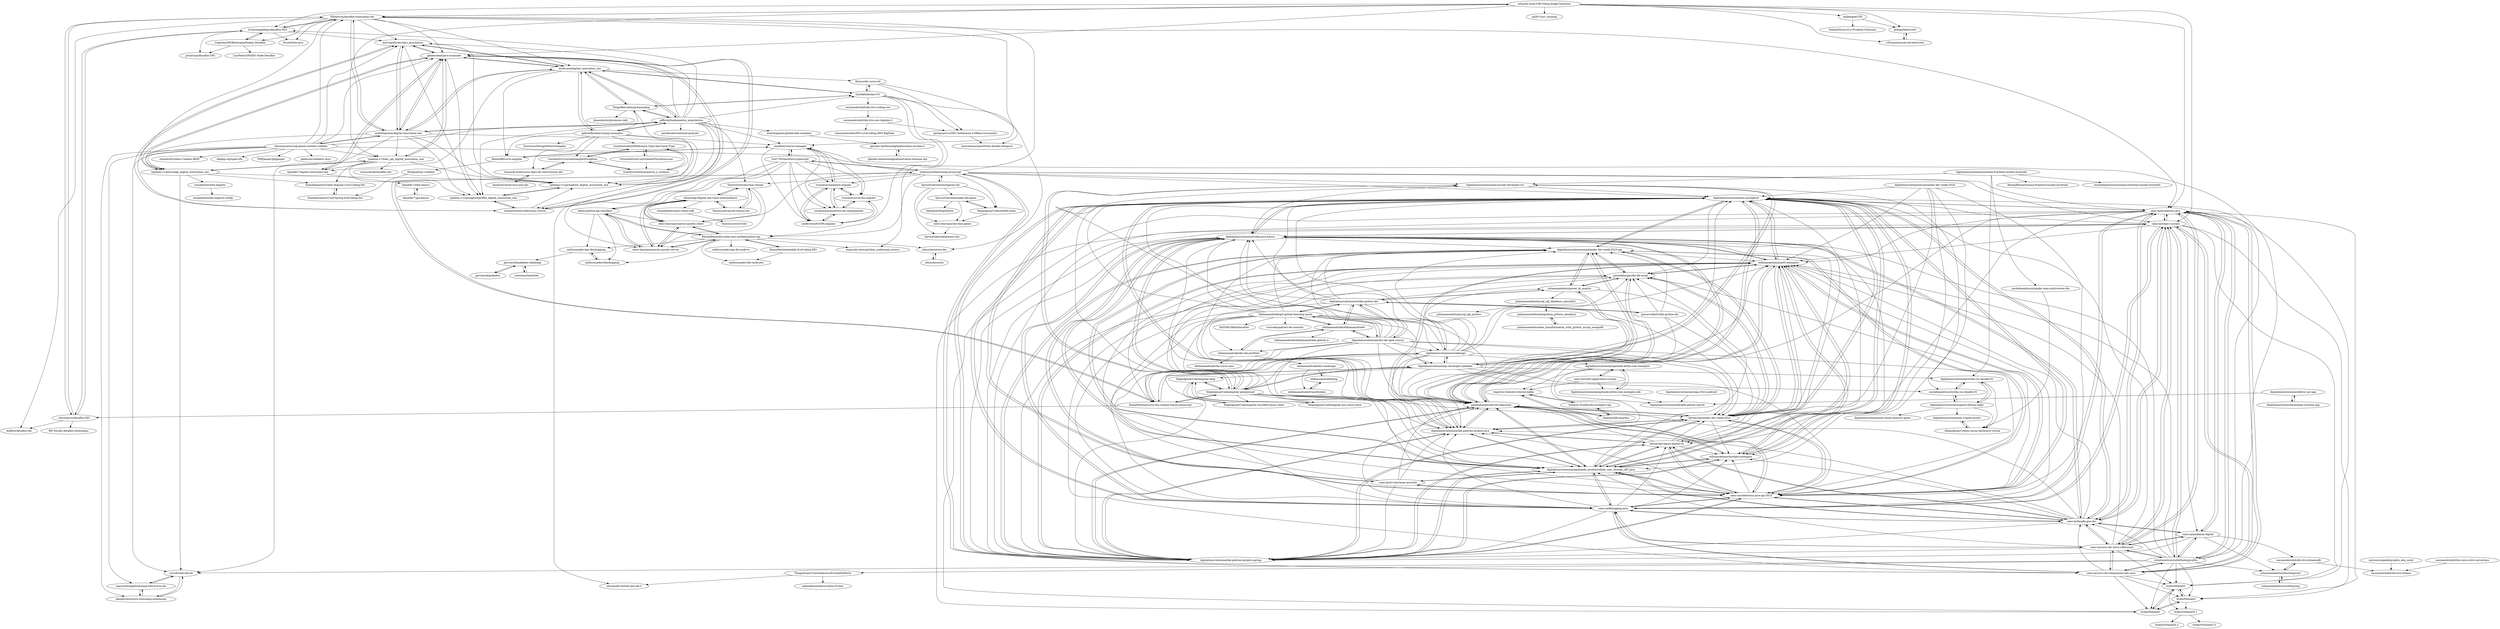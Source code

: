 digraph G {
"eduardo-mior/URI-Online-Judge-Solutions" -> "Pleiterson/desafios-bootcamps-dio"
"eduardo-mior/URI-Online-Judge-Solutions" -> "malbolgee/URI"
"eduardo-mior/URI-Online-Judge-Solutions" -> "lucasrmagalhaes/desafios-DIO"
"eduardo-mior/URI-Online-Judge-Solutions" -> "cami-la/exceptions-java"
"eduardo-mior/URI-Online-Judge-Solutions" -> "rg3915/uri_training"
"eduardo-mior/URI-Online-Judge-Solutions" -> "xTecna/solucoes-da-beecrowd"
"eduardo-mior/URI-Online-Judge-Solutions" -> "rpeleias-v1/beer_api_digital_innovation_one"
"eduardo-mior/URI-Online-Judge-Solutions" -> "potigol/beecrowd"
"eduardo-mior/URI-Online-Judge-Solutions" -> "cami-la/loops-e-arrays"
"eduardo-mior/URI-Online-Judge-Solutions" -> "jpbaterabsb/java-avancado"
"malbolgee/URI" -> "NadiaaOliverr/Uri-Problem-Solutions"
"malbolgee/URI" -> "potigol/beecrowd"
"potigol/beecrowd" -> "xTecna/solucoes-da-beecrowd"
"Tautorn/introduction-reactjs" -> "eduardogc/digital-one-react-intermediario"
"Tautorn/introduction-reactjs" -> "Tautorn/advanced-reactjs-dio"
"Tautorn/introduction-reactjs" -> "celso-henrique/naruto-quotes-client"
"Tautorn/introduction-reactjs" -> "celso-henrique/naruto-quotes-server"
"eduardogc/digital-one-react-intermediario" -> "Tautorn/introduction-reactjs"
"eduardogc/digital-one-react-intermediario" -> "celso-henrique/naruto-quotes-server"
"eduardogc/digital-one-react-intermediario" -> "Tautorn/advanced-reactjs-dio"
"eduardogc/digital-one-react-intermediario" -> "celso-henrique/naruto-quotes-client"
"eduardogc/digital-one-react-intermediario" -> "renatobenks/react-redux-talk"
"eduardogc/digital-one-react-intermediario" -> "benits/github-api-interface"
"ThiagoBarradas/jsonmasking" -> "drobcosta/digital_innovation_one"
"ThiagoBarradas/jsonmasking" -> "jeffhsta/fundamentos_arquitetura"
"ThiagoBarradas/jsonmasking" -> "luistkd4/docker101"
"ThiagoBarradas/jsonmasking" -> "rpeleias-v1/springboot_digital_innovation_one"
"ThiagoBarradas/jsonmasking" -> "khaosdoctor/promises-talk"
"jeffhsta/fundamentos_arquitetura" -> "ThiagoBarradas/jsonmasking"
"jeffhsta/fundamentos_arquitetura" -> "andrelugomes/digital-innovation-one"
"jeffhsta/fundamentos_arquitetura" -> "drobcosta/digital_innovation_one"
"jeffhsta/fundamentos_arquitetura" -> "jpbaterabsb/java-avancado"
"jeffhsta/fundamentos_arquitetura" -> "marcopollivier/class.java-basico"
"jeffhsta/fundamentos_arquitetura" -> "luistkd4/docker101"
"jeffhsta/fundamentos_arquitetura" -> "gabrielfaraday/csharp-examples"
"jeffhsta/fundamentos_arquitetura" -> "rpeleias-v1/springboot_digital_innovation_one"
"jeffhsta/fundamentos_arquitetura" -> "perifacode/conteudo-gratuito" ["e"=1]
"jeffhsta/fundamentos_arquitetura" -> "wesleyfuchter/collections-course"
"jeffhsta/fundamentos_arquitetura" -> "lucasrmagalhaes/desafios-DIO"
"jeffhsta/fundamentos_arquitetura" -> "Tautorn/introduction-reactjs"
"jeffhsta/fundamentos_arquitetura" -> "wesllhey/course-manager"
"jeffhsta/fundamentos_arquitetura" -> "andrelugomes/global-labs-academy"
"jeffhsta/fundamentos_arquitetura" -> "rpeleias-v1/springbootprofile_digital_innovation_one"
"andrelugomes/digital-innovation-one" -> "marcopollivier/class.java-basico"
"andrelugomes/digital-innovation-one" -> "chinnonsantos/sql-paises-estados-cidades"
"andrelugomes/digital-innovation-one" -> "jpbaterabsb/java-avancado"
"andrelugomes/digital-innovation-one" -> "drobcosta/digital_innovation_one"
"andrelugomes/digital-innovation-one" -> "rpeleias-v1/personapi_digital_innovation_one"
"andrelugomes/digital-innovation-one" -> "rpeleias-v1/springboot_digital_innovation_one"
"andrelugomes/digital-innovation-one" -> "rpeleias-v1/beer_api_digital_innovation_one"
"andrelugomes/digital-innovation-one" -> "jeffhsta/fundamentos_arquitetura"
"andrelugomes/digital-innovation-one" -> "wesleyfuchter/collections-course"
"andrelugomes/digital-innovation-one" -> "ruirodri/introJUnit"
"andrelugomes/digital-innovation-one" -> "rpeleias-v1/springbootprofile_digital_innovation_one"
"andrelugomes/digital-innovation-one" -> "Pleiterson/desafios-bootcamps-dio"
"marcopollivier/class.java-basico" -> "jpbaterabsb/java-avancado"
"marcopollivier/class.java-basico" -> "andrelugomes/digital-innovation-one"
"marcopollivier/class.java-basico" -> "wesleyfuchter/collections-course"
"marcopollivier/class.java-basico" -> "rpeleias-v1/springboot_digital_innovation_one"
"marcopollivier/class.java-basico" -> "rpeleias-v1/springbootprofile_digital_innovation_one"
"marcopollivier/class.java-basico" -> "drobcosta/digital_innovation_one"
"wesleyfuchter/collections-course" -> "marcopollivier/class.java-basico"
"wesleyfuchter/collections-course" -> "jpbaterabsb/java-avancado"
"wesleyfuchter/collections-course" -> "rpeleias-v1/springbootprofile_digital_innovation_one"
"wesleyfuchter/collections-course" -> "rpeleias-v1/springboot_digital_innovation_one"
"andrelugomes/global-labs-academy" -> "glauber-barboza/digitalinovation-mockmvc"
"celso-henrique/dio-dino-game" -> "SpruceGabriela/genesis-dio"
"SpruceGabriela/instagram-dio" -> "SpruceGabriela/snake-the-game"
"SpruceGabriela/instagram-dio" -> "felipeAguiarCode/netflix-clone"
"SpruceGabriela/instagram-dio" -> "SpruceGabriela/genesis-dio"
"SpruceGabriela/instagram-dio" -> "stebsnusch/basecamp-javascript"
"SpruceGabriela/instagram-dio" -> "celso-henrique/dio-dino-game"
"danielkv7/jdbc-basico" -> "danielkv7/jpa-basico"
"rpeleias-v1/personapi_digital_innovation_one" -> "rpeleias-v1/beer_api_digital_innovation_one"
"rpeleias-v1/personapi_digital_innovation_one" -> "jpbaterabsb/java-avancado"
"rpeleias-v1/personapi_digital_innovation_one" -> "Kamilahsantos/Client-Angular-Live-Coding-Dio"
"rpeleias-v1/personapi_digital_innovation_one" -> "rpeleias-v1/springboot_digital_innovation_one"
"rpeleias-v1/personapi_digital_innovation_one" -> "oswaldoneto/dio-experts"
"rpeleias-v1/personapi_digital_innovation_one" -> "ruirodri/introJUnit"
"Kamilahsantos/Crud-Spring-liveCoding-Dio" -> "Kamilahsantos/Client-Angular-Live-Coding-Dio"
"Kamilahsantos/Client-Angular-Live-Coding-Dio" -> "Kamilahsantos/Crud-Spring-liveCoding-Dio"
"SpruceGabriela/snake-the-game" -> "celso-henrique/dio-dino-game"
"SpruceGabriela/snake-the-game" -> "felipeAguiarCode/netflix-clone"
"SpruceGabriela/snake-the-game" -> "bahokubo/DigitalOne"
"gabrielfaraday/csharp-examples" -> "drobcosta/digital_innovation_one"
"gabrielfaraday/csharp-examples" -> "leonardo-buta/curso-tipos-de-construtores-dio"
"gabrielfaraday/csharp-examples" -> "elizarp/dio-dotnet-poo-lab-2"
"gabrielfaraday/csharp-examples" -> "wesllhey/course-manager"
"gabrielfaraday/csharp-examples" -> "CarolinaSL/CourseExamplesException"
"gabrielfaraday/csharp-examples" -> "ricardovicentini/Reference-Type-And-Value-Type"
"gabrielfaraday/csharp-examples" -> "jeffhsta/fundamentos_arquitetura"
"gabrielfaraday/csharp-examples" -> "ThiagoBarradas/jsonmasking"
"gabrielfaraday/csharp-examples" -> "RenanRB/curso-angular"
"gabrielfaraday/csharp-examples" -> "fructuoso/DesignPatternSamples" ["e"=1]
"lucasrmagalhaes/desafios-DIO" -> "Pleiterson/desafios-bootcamps-dio"
"lucasrmagalhaes/desafios-DIO" -> "trepichio/DIOBootcampNodejs-Desafios"
"lucasrmagalhaes/desafios-DIO" -> "8rux40/dio-java"
"lucasrmagalhaes/desafios-DIO" -> "shyoutarou/desafios-DIO"
"lucasrmagalhaes/desafios-DIO" -> "printf-ana/desafios-DIO"
"lucasrmagalhaes/desafios-DIO" -> "marcopollivier/class.java-basico"
"wesllhey/course-manager" -> "RenanRB/curso-angular"
"wesllhey/course-manager" -> "ivosoares/ambiente-angular"
"wesllhey/course-manager" -> "cahferreira93/SPA-Angular"
"wesllhey/course-manager" -> "raveenita/arquitetura-de-componentes"
"wesllhey/course-manager" -> "ivosoares/crud-dio-angular"
"wesllhey/course-manager" -> "lira1705/mentoria-typescript"
"JGhignatti/jv-weather" -> "Kamilahsantos/Crud-Spring-liveCoding-Dio"
"danielkv7/digital-innovation-one" -> "jpbaterabsb/java-avancado"
"danielkv7/digital-innovation-one" -> "danielkv7/jdbc-basico"
"rpeleias-v1/beer_api_digital_innovation_one" -> "rpeleias-v1/personapi_digital_innovation_one"
"rpeleias-v1/beer_api_digital_innovation_one" -> "rpeleias-v1/springboot_digital_innovation_one"
"rpeleias-v1/beer_api_digital_innovation_one" -> "jpbaterabsb/java-avancado"
"rpeleias-v1/beer_api_digital_innovation_one" -> "rpeleias-v1/springbootprofile_digital_innovation_one"
"rpeleias-v1/beer_api_digital_innovation_one" -> "danielkv7/digital-innovation-one"
"rpeleias-v1/beer_api_digital_innovation_one" -> "Kamilahsantos/Client-Angular-Live-Coding-Dio"
"rpeleias-v1/beer_api_digital_innovation_one" -> "cassio-kendi/desafios-dio"
"felipeAguiarCode/netflix-clone" -> "SpruceGabriela/snake-the-game"
"felipeAguiarCode/netflix-clone" -> "celso-henrique/dio-dino-game"
"rpeleias-v1/springbootprofile_digital_innovation_one" -> "rpeleias-v1/springboot_digital_innovation_one"
"rpeleias-v1/springbootprofile_digital_innovation_one" -> "wesleyfuchter/collections-course"
"danielkv7/jpa-basico" -> "danielkv7/jdbc-basico"
"rpeleias-v1/springboot_digital_innovation_one" -> "rpeleias-v1/springbootprofile_digital_innovation_one"
"rpeleias-v1/springboot_digital_innovation_one" -> "jpbaterabsb/java-avancado"
"oswaldoneto/dio-experts" -> "oswaldoneto/dio-experts-config"
"drobcosta/digital_innovation_one" -> "jpbaterabsb/java-avancado"
"drobcosta/digital_innovation_one" -> "marcopollivier/class.java-basico"
"drobcosta/digital_innovation_one" -> "andrelugomes/digital-innovation-one"
"drobcosta/digital_innovation_one" -> "ThiagoBarradas/jsonmasking"
"drobcosta/digital_innovation_one" -> "jeffhsta/fundamentos_arquitetura"
"drobcosta/digital_innovation_one" -> "RenanRB/curso-angular"
"drobcosta/digital_innovation_one" -> "luistkd4/docker101"
"drobcosta/digital_innovation_one" -> "gabrielfaraday/csharp-examples"
"drobcosta/digital_innovation_one" -> "ftiosso/dio-curso-etl"
"drobcosta/digital_innovation_one" -> "danielkv7/digital-innovation-one"
"jpbaterabsb/java-avancado" -> "marcopollivier/class.java-basico"
"jpbaterabsb/java-avancado" -> "danielkv7/digital-innovation-one"
"jpbaterabsb/java-avancado" -> "wesleyfuchter/collections-course"
"jpbaterabsb/java-avancado" -> "rpeleias-v1/springboot_digital_innovation_one"
"jpbaterabsb/java-avancado" -> "rpeleias-v1/personapi_digital_innovation_one"
"jpbaterabsb/java-avancado" -> "rpeleias-v1/springbootprofile_digital_innovation_one"
"jpbaterabsb/java-avancado" -> "rpeleias-v1/beer_api_digital_innovation_one"
"jpbaterabsb/java-avancado" -> "drobcosta/digital_innovation_one"
"jpbaterabsb/java-avancado" -> "andrelugomes/digital-innovation-one"
"luistkd4/docker101" -> "cassianobrexbit/dio-live-coding-aws"
"luistkd4/docker101" -> "RenanJPaula/dio-node-user-authentication-api"
"luistkd4/docker101" -> "ftiosso/dio-curso-etl"
"luistkd4/docker101" -> "pentguard-zz/DIO-Aceleracao-4-HBase-Cassandra"
"luistkd4/docker101" -> "ThiagoBarradas/jsonmasking"
"luistkd4/docker101" -> "eduzz/mentoria-dio"
"luistkd4/docker101" -> "drobcosta/digital_innovation_one"
"luistkd4/docker101" -> "huguinho-alves/python_aceleracao_everys"
"neylsoncrepalde/projeto_eda_covid" -> "cassianobrexbit/dio-live-athena"
"RenanRB/curso-angular" -> "wesllhey/course-manager"
"RenanRB/curso-angular" -> "JGhignatti/jv-weather"
"Tautorn/advanced-reactjs-dio" -> "Tautorn/introduction-reactjs"
"Tautorn/advanced-reactjs-dio" -> "eduardogc/digital-one-react-intermediario"
"glauber-barboza/digitalinovation-mockmvc" -> "glauber-barboza/digitalinnovation-hateoas-init"
"eduzz/houston" -> "eduzz/mentoria-dio"
"glauber-barboza/digitalinnovation-hateoas-init" -> "glauber-barboza/digitalinovation-mockmvc"
"lira1705/mentoria-typescript" -> "ivosoares/ambiente-angular"
"lira1705/mentoria-typescript" -> "wesllhey/course-manager"
"lira1705/mentoria-typescript" -> "raveenita/arquitetura-de-componentes"
"lira1705/mentoria-typescript" -> "cahferreira93/SPA-Angular"
"lira1705/mentoria-typescript" -> "benits/github-api-interface"
"lira1705/mentoria-typescript" -> "stebsnusch/basecamp-javascript"
"lira1705/mentoria-typescript" -> "ivosoares/crud-dio-angular"
"lira1705/mentoria-typescript" -> "celso-henrique/naruto-quotes-server"
"lira1705/mentoria-typescript" -> "celso-henrique/naruto-quotes-client"
"cami-la/curso-dio-intro-collections" -> "cami-la/exceptions-java"
"cami-la/curso-dio-intro-collections" -> "cami-la/loops-e-arrays"
"cami-la/curso-dio-intro-collections" -> "willyancaetano/junit5-exemplos"
"cami-la/curso-dio-intro-collections" -> "cami-la/debugging-java"
"cami-la/curso-dio-intro-collections" -> "cami-la/curso-dio-dominando-ides-java"
"cami-la/curso-dio-intro-collections" -> "cami-la/desafio-poo-dio"
"cami-la/curso-dio-intro-collections" -> "jrdutra/estruturaDeDadosJavaDio"
"cami-la/curso-dio-intro-collections" -> "digitalinnovationone/dio-springboot"
"cami-la/curso-dio-intro-collections" -> "cami-la/academia-digital"
"cami-la/curso-dio-intro-collections" -> "tlcdio/MAula01"
"cami-la/curso-dio-intro-collections" -> "digitalinnovationone/lab-padroes-projeto-spring"
"cami-la/curso-dio-intro-collections" -> "digitalinnovationone/ganhando_produtividade_com_Stream_API_Java"
"cami-la/curso-dio-dominando-ides-java" -> "cami-la/loops-e-arrays"
"cami-la/curso-dio-dominando-ides-java" -> "cami-la/exceptions-java"
"cami-la/curso-dio-dominando-ides-java" -> "cami-la/curso-dio-intro-collections"
"cami-la/curso-dio-dominando-ides-java" -> "tlcdio/MAula01"
"cami-la/curso-dio-dominando-ides-java" -> "cami-la/debugging-java"
"cami-la/curso-dio-dominando-ides-java" -> "cami-la/desafio-poo-dio"
"cami-la/curso-dio-dominando-ides-java" -> "jrdutra/estruturaDeDadosJavaDio"
"cami-la/curso-dio-dominando-ides-java" -> "stebsnusch/basecamp-javascript"
"cami-la/curso-dio-dominando-ides-java" -> "willyancaetano/junit5-exemplos"
"cami-la/curso-dio-dominando-ides-java" -> "tlcdio/MAula03"
"cami-la/curso-dio-dominando-ides-java" -> "tlcdio/MAula02"
"cami-la/loops-e-arrays" -> "cami-la/exceptions-java"
"cami-la/loops-e-arrays" -> "cami-la/curso-dio-intro-collections"
"cami-la/loops-e-arrays" -> "cami-la/debugging-java"
"cami-la/loops-e-arrays" -> "cami-la/curso-dio-dominando-ides-java"
"cami-la/loops-e-arrays" -> "cami-la/desafio-poo-dio"
"cami-la/loops-e-arrays" -> "tlcdio/MAula01"
"cami-la/loops-e-arrays" -> "jrdutra/estruturaDeDadosJavaDio"
"cami-la/loops-e-arrays" -> "digitalinnovationone/dio-springboot"
"cami-la/loops-e-arrays" -> "digitalinnovationone/trilha-java-basico"
"cami-la/loops-e-arrays" -> "tlcdio/MAula02"
"cami-la/loops-e-arrays" -> "willyancaetano/junit5-exemplos"
"cami-la/loops-e-arrays" -> "tlcdio/MAula03"
"cami-la/loops-e-arrays" -> "digitalinnovationone/lab-padroes-projeto-spring"
"cami-la/loops-e-arrays" -> "cami-la/academia-digital"
"jrdutra/estruturaDeDadosJavaDio" -> "cami-la/exceptions-java"
"jrdutra/estruturaDeDadosJavaDio" -> "cami-la/curso-dio-intro-collections"
"jrdutra/estruturaDeDadosJavaDio" -> "cami-la/academia-digital"
"jrdutra/estruturaDeDadosJavaDio" -> "cami-la/loops-e-arrays"
"jrdutra/estruturaDeDadosJavaDio" -> "willyancaetano/junit5-exemplos"
"jrdutra/estruturaDeDadosJavaDio" -> "tlcdio/MAula01"
"jrdutra/estruturaDeDadosJavaDio" -> "ruirodri/introJUnit"
"jrdutra/estruturaDeDadosJavaDio" -> "digitalinnovationone/dio-springboot"
"jrdutra/estruturaDeDadosJavaDio" -> "tlcdio/MAula02"
"jrdutra/estruturaDeDadosJavaDio" -> "tlcdio/MAula03"
"jrdutra/estruturaDeDadosJavaDio" -> "julianazanelatto/rdswithapirest"
"jrdutra/estruturaDeDadosJavaDio" -> "cami-la/desafio-poo-dio"
"jrdutra/estruturaDeDadosJavaDio" -> "ThiagoAcam/ControleAcessoEstrelaDaMorte"
"jrdutra/estruturaDeDadosJavaDio" -> "digitalinnovationone/trilha-java-basico"
"jrdutra/estruturaDeDadosJavaDio" -> "cami-la/curso-dio-dominando-ides-java"
"stebsnusch/basecamp-javascript" -> "DianaMartine/curso-dio-sintaxe-basica-javascript"
"stebsnusch/basecamp-javascript" -> "lira1705/mentoria-typescript"
"stebsnusch/basecamp-javascript" -> "wesllhey/course-manager"
"stebsnusch/basecamp-javascript" -> "RenanJPaula/dio-node-user-authentication-api"
"stebsnusch/basecamp-javascript" -> "ivosoares/ambiente-angular"
"stebsnusch/basecamp-javascript" -> "cami-la/exceptions-java"
"stebsnusch/basecamp-javascript" -> "cami-la/curso-dio-dominando-ides-java"
"stebsnusch/basecamp-javascript" -> "SpruceGabriela/instagram-dio"
"stebsnusch/basecamp-javascript" -> "celso-henrique/naruto-quotes-client"
"stebsnusch/basecamp-javascript" -> "cami-la/loops-e-arrays"
"stebsnusch/basecamp-javascript" -> "Tautorn/introduction-reactjs"
"stebsnusch/basecamp-javascript" -> "Pleiterson/desafios-bootcamps-dio"
"stebsnusch/basecamp-javascript" -> "digitalinnovationone/dio-springboot"
"stebsnusch/basecamp-javascript" -> "digitalinnovationone/javascript-developer-m1"
"stebsnusch/basecamp-javascript" -> "felipeAguiarCode/netflix-clone"
"Pleiterson/desafios-bootcamps-dio" -> "lucasrmagalhaes/desafios-DIO"
"Pleiterson/desafios-bootcamps-dio" -> "shyoutarou/desafios-DIO"
"Pleiterson/desafios-bootcamps-dio" -> "eduardo-mior/URI-Online-Judge-Solutions"
"Pleiterson/desafios-bootcamps-dio" -> "trepichio/DIOBootcampNodejs-Desafios"
"Pleiterson/desafios-bootcamps-dio" -> "jpbaterabsb/java-avancado"
"Pleiterson/desafios-bootcamps-dio" -> "didifive/desafios-dio"
"Pleiterson/desafios-bootcamps-dio" -> "8rux40/dio-java"
"Pleiterson/desafios-bootcamps-dio" -> "andrelugomes/digital-innovation-one"
"Pleiterson/desafios-bootcamps-dio" -> "drobcosta/digital_innovation_one"
"Pleiterson/desafios-bootcamps-dio" -> "marcopollivier/class.java-basico"
"Pleiterson/desafios-bootcamps-dio" -> "wesllhey/course-manager"
"Pleiterson/desafios-bootcamps-dio" -> "rpeleias-v1/personapi_digital_innovation_one"
"Pleiterson/desafios-bootcamps-dio" -> "cami-la/exceptions-java"
"cami-la/desafio-poo-dio" -> "cami-la/debugging-java"
"cami-la/desafio-poo-dio" -> "cami-la/exceptions-java"
"cami-la/desafio-poo-dio" -> "digitalinnovationone/dio-springboot"
"cami-la/desafio-poo-dio" -> "willyancaetano/junit5-exemplos"
"cami-la/desafio-poo-dio" -> "digitalinnovationone/ganhando_produtividade_com_Stream_API_Java"
"cami-la/desafio-poo-dio" -> "cami-la/loops-e-arrays"
"cami-la/desafio-poo-dio" -> "cami-la/collections-java-api-2023"
"cami-la/desafio-poo-dio" -> "cami-la/curso-dio-intro-collections"
"cami-la/desafio-poo-dio" -> "digitalinnovationone/lab-padroes-projeto-spring"
"cami-la/desafio-poo-dio" -> "falvojr/lab-banco-digital-oo"
"cami-la/desafio-poo-dio" -> "willyancaetano/mockito-exemplos"
"cami-la/desafio-poo-dio" -> "digitalinnovationone/trilha-java-basico"
"cami-la/desafio-poo-dio" -> "digitalinnovationone/lab-padroes-projeto-java"
"cami-la/desafio-poo-dio" -> "pamelaborges/dio-bd-relacional"
"cami-la/desafio-poo-dio" -> "cami-la/academia-digital"
"falvojr/lab-banco-digital-oo" -> "digitalinnovationone/lab-padroes-projeto-spring"
"falvojr/lab-banco-digital-oo" -> "digitalinnovationone/lab-padroes-projeto-java"
"falvojr/lab-banco-digital-oo" -> "willyancaetano/mockito-exemplos"
"falvojr/lab-banco-digital-oo" -> "digitalinnovationone/ganhando_produtividade_com_Stream_API_Java"
"falvojr/lab-banco-digital-oo" -> "willyancaetano/junit5-exemplos"
"falvojr/lab-banco-digital-oo" -> "digitalinnovationone/dio-springboot"
"falvojr/lab-banco-digital-oo" -> "pamelaborges/dio-bd-relacional"
"falvojr/lab-banco-digital-oo" -> "cami-la/desafio-poo-dio"
"falvojr/lab-banco-digital-oo" -> "cami-la/collections-java-api-2023"
"falvojr/lab-banco-digital-oo" -> "falvojr/santander-dev-week-2023"
"raveenita/arquitetura-de-componentes" -> "cahferreira93/SPA-Angular"
"raveenita/arquitetura-de-componentes" -> "ivosoares/crud-dio-angular"
"raveenita/arquitetura-de-componentes" -> "ivosoares/ambiente-angular"
"cassianobrexbit/dio-live-coding-aws" -> "cassianobrexbit/dio-live-aws-bigdata-2"
"cassianobrexbit/dio-live-aws-bigdata-2" -> "cassianobrexbit/DIO-LiveCoding-AWS-BigData"
"cassianobrexbit/dio-live-aws-bigdata-2" -> "pentguard-zz/DIO-Aceleracao-4-HBase-Cassandra"
"shyoutarou/desafios-DIO" -> "Pleiterson/desafios-bootcamps-dio"
"shyoutarou/desafios-DIO" -> "lucasrmagalhaes/desafios-DIO"
"shyoutarou/desafios-DIO" -> "BH-Tec/dio-desafios-bootcamps"
"shyoutarou/desafios-DIO" -> "didifive/desafios-dio"
"ThiagoAcam/ControleAcessoEstrelaDaMorte" -> "adansklevanskis/Localiza.Frotas"
"ThiagoAcam/ControleAcessoEstrelaDaMorte" -> "elizarp/dio-dotnet-poo-lab-2"
"General-Studies/dio-avengers-api" -> "expertos-tech/dio-tutorial-kafka"
"General-Studies/dio-avengers-api" -> "thpoiani/lab-quarkus"
"ivosoares/ambiente-angular" -> "ivosoares/crud-dio-angular"
"ivosoares/ambiente-angular" -> "cahferreira93/SPA-Angular"
"ivosoares/ambiente-angular" -> "raveenita/arquitetura-de-componentes"
"ivosoares/ambiente-angular" -> "wesllhey/course-manager"
"ivosoares/crud-dio-angular" -> "cahferreira93/SPA-Angular"
"ivosoares/crud-dio-angular" -> "ivosoares/ambiente-angular"
"ivosoares/crud-dio-angular" -> "raveenita/arquitetura-de-componentes"
"renatobenks/react-redux-talk" -> "Tautorn/covid19-dio"
"marcoslimaqa/bootcamp-bdd-everis-dio" -> "akinelyreis/everis-bootcamp-automacao"
"marcoslimaqa/bootcamp-bdd-everis-dio" -> "ruirodri/introJUnit"
"celso-henrique/naruto-quotes-server" -> "celso-henrique/naruto-quotes-client"
"celso-henrique/naruto-quotes-server" -> "benits/github-api-interface"
"celso-henrique/naruto-quotes-server" -> "eduardogc/digital-one-react-intermediario"
"celso-henrique/naruto-quotes-server" -> "RenanJPaula/dio-node-user-authentication-api"
"celso-henrique/naruto-quotes-client" -> "celso-henrique/naruto-quotes-server"
"celso-henrique/naruto-quotes-client" -> "RenanJPaula/dio-node-user-authentication-api"
"celso-henrique/naruto-quotes-client" -> "eduardogc/digital-one-react-intermediario"
"trepichio/DIOBootcampNodejs-Desafios" -> "printf-ana/desafios-DIO"
"trepichio/DIOBootcampNodejs-Desafios" -> "LuizPedroSM/DIO-Node-Desafios"
"trepichio/DIOBootcampNodejs-Desafios" -> "lucasrmagalhaes/desafios-DIO"
"ruirodri/introJUnit" -> "akinelyreis/everis-bootcamp-automacao"
"ruirodri/introJUnit" -> "marcoslimaqa/bootcamp-bdd-everis-dio"
"benits/github-api-interface" -> "nathsouzadev/api-dioshopping"
"benits/github-api-interface" -> "celso-henrique/naruto-quotes-server"
"benits/github-api-interface" -> "nathsouzadev/dioshopping"
"benits/github-api-interface" -> "RenanJPaula/dio-node-user-authentication-api"
"benits/github-api-interface" -> "celso-henrique/naruto-quotes-client"
"nathsouzadev/dioshopping" -> "nathsouzadev/api-dioshopping"
"DianaMartine/nodeJs-liveCoding-DIO" -> "nathsouzadev/dio-node-jest"
"DianaMartine/nodeJs-liveCoding-DIO" -> "RenanJPaula/dio-node-user-authentication-api"
"cahferreira93/SPA-Angular" -> "ivosoares/crud-dio-angular"
"cahferreira93/SPA-Angular" -> "raveenita/arquitetura-de-componentes"
"cahferreira93/SPA-Angular" -> "ivosoares/ambiente-angular"
"ftiosso/dio-curso-etl" -> "pentguard-zz/DIO-Aceleracao-4-HBase-Cassandra"
"ftiosso/dio-curso-etl" -> "marcelomarques05/dio-desafio-dataproc"
"ftiosso/dio-curso-etl" -> "luistkd4/docker101"
"akinelyreis/everis-bootcamp-automacao" -> "marcoslimaqa/bootcamp-bdd-everis-dio"
"akinelyreis/everis-bootcamp-automacao" -> "ruirodri/introJUnit"
"nathsouzadev/api-dioshopping" -> "nathsouzadev/dioshopping"
"nathsouzadev/api-dioshopping" -> "garciawell/pokedex-challenge"
"pentguard-zz/DIO-Aceleracao-4-HBase-Cassandra" -> "marcelomarques05/dio-desafio-dataproc"
"digitalinnovationone/trilha-java-basico" -> "digitalinnovationone/ganhando_produtividade_com_Stream_API_Java"
"digitalinnovationone/trilha-java-basico" -> "cami-la/collections-java-api-2023"
"digitalinnovationone/trilha-java-basico" -> "digitalinnovationone/dio-springboot"
"digitalinnovationone/trilha-java-basico" -> "willyancaetano/junit5-exemplos"
"digitalinnovationone/trilha-java-basico" -> "cami-la/debugging-java"
"digitalinnovationone/trilha-java-basico" -> "pamelaborges/dio-bd-relacional"
"digitalinnovationone/trilha-java-basico" -> "digitalinnovationone/lab-padroes-projeto-java"
"digitalinnovationone/trilha-java-basico" -> "digitalinnovationone/lab-padroes-projeto-spring"
"digitalinnovationone/trilha-java-basico" -> "cami-la/desafio-poo-dio"
"digitalinnovationone/trilha-java-basico" -> "falvojr/santander-dev-week-2023"
"digitalinnovationone/trilha-java-basico" -> "willyancaetano/mockito-exemplos"
"digitalinnovationone/trilha-java-basico" -> "felipeAguiarCode/angular-playground"
"digitalinnovationone/trilha-java-basico" -> "cami-la/loops-e-arrays"
"digitalinnovationone/trilha-java-basico" -> "digitalinnovationone/santander-dev-week-2023-api"
"digitalinnovationone/trilha-java-basico" -> "falvojr/lab-banco-digital-oo"
"cami-la/exceptions-java" -> "cami-la/curso-dio-intro-collections"
"cami-la/exceptions-java" -> "cami-la/debugging-java"
"cami-la/exceptions-java" -> "cami-la/loops-e-arrays"
"cami-la/exceptions-java" -> "cami-la/desafio-poo-dio"
"cami-la/exceptions-java" -> "willyancaetano/junit5-exemplos"
"cami-la/exceptions-java" -> "digitalinnovationone/dio-springboot"
"cami-la/exceptions-java" -> "tlcdio/MAula01"
"cami-la/exceptions-java" -> "cami-la/curso-dio-dominando-ides-java"
"cami-la/exceptions-java" -> "jrdutra/estruturaDeDadosJavaDio"
"cami-la/exceptions-java" -> "digitalinnovationone/lab-padroes-projeto-spring"
"cami-la/exceptions-java" -> "cami-la/academia-digital"
"cami-la/exceptions-java" -> "tlcdio/MAula03"
"cami-la/exceptions-java" -> "tlcdio/MAula02"
"cami-la/exceptions-java" -> "digitalinnovationone/lab-padroes-projeto-java"
"cami-la/exceptions-java" -> "falvojr/lab-banco-digital-oo"
"cami-la/debugging-java" -> "cami-la/exceptions-java"
"cami-la/debugging-java" -> "cami-la/collections-java-api-2023"
"cami-la/debugging-java" -> "digitalinnovationone/trilha-java-basico"
"cami-la/debugging-java" -> "cami-la/desafio-poo-dio"
"cami-la/debugging-java" -> "digitalinnovationone/dio-springboot"
"cami-la/debugging-java" -> "cami-la/loops-e-arrays"
"cami-la/debugging-java" -> "digitalinnovationone/ganhando_produtividade_com_Stream_API_Java"
"cami-la/debugging-java" -> "willyancaetano/junit5-exemplos"
"cami-la/debugging-java" -> "cami-la/curso-dio-intro-collections"
"cami-la/debugging-java" -> "pamelaborges/dio-bd-relacional"
"cami-la/debugging-java" -> "falvojr/lab-banco-digital-oo"
"cami-la/debugging-java" -> "willyancaetano/mockito-exemplos"
"cami-la/debugging-java" -> "digitalinnovationone/lab-padroes-projeto-spring"
"cami-la/debugging-java" -> "cami-la/curso-dio-dominando-ides-java"
"cami-la/debugging-java" -> "digitalinnovationone/lab-padroes-projeto-java"
"digitalinnovationone/javascript-developer-m1" -> "digitalinnovationone/js-developer-pokedex"
"digitalinnovationone/javascript-developer-m1" -> "felipeAguiarCode/angular-playground"
"digitalinnovationone/javascript-developer-m1" -> "micheleambrosio/trilha-css-desafio-01"
"digitalinnovationone/javascript-developer-m1" -> "digitalinnovationone/dio-springboot"
"digitalinnovationone/javascript-developer-m1" -> "digitalinnovationone/trilha-java-basico"
"elidianaandrade/elidianaandrade" -> "elidianaandrade/dio-lab-portfolio"
"elidianaandrade/elidianaandrade" -> "elidianaandrade/elidianaandrade.github.io"
"elidianaandrade/elidianaandrade" -> "digitalinnovationone/dio-lab-open-source"
"elidianaandrade/elidianaandrade" -> "elidianaandrade/git-github-learning-quest"
"elidianaandrade/elidianaandrade" -> "digitalinnovationone/trilha-python-dio"
"tlcdio/MAula03" -> "tlcdio/MAula02"
"tlcdio/MAula03" -> "tlcdio/MAula01"
"tlcdio/MAula03" -> "tlcdio/OOAula03.1"
"tlcdio/MAula02" -> "tlcdio/MAula03"
"tlcdio/MAula02" -> "tlcdio/MAula01"
"tlcdio/MAula01" -> "tlcdio/MAula02"
"tlcdio/MAula01" -> "tlcdio/MAula03"
"tlcdio/MAula01" -> "tlcdio/OOAula03.1"
"tlcdio/OOAula03.1" -> "tlcdio/OOAula03.2"
"tlcdio/OOAula03.1" -> "tlcdio/OOAula03.3"
"willyancaetano/mockito-exemplos" -> "willyancaetano/junit5-exemplos"
"willyancaetano/mockito-exemplos" -> "digitalinnovationone/dio-springboot"
"willyancaetano/mockito-exemplos" -> "digitalinnovationone/ganhando_produtividade_com_Stream_API_Java"
"willyancaetano/mockito-exemplos" -> "pamelaborges/dio-bd-relacional"
"willyancaetano/mockito-exemplos" -> "digitalinnovationone/lab-padroes-projeto-spring"
"digitalinnovationone/dio-springboot" -> "willyancaetano/junit5-exemplos"
"digitalinnovationone/dio-springboot" -> "digitalinnovationone/ganhando_produtividade_com_Stream_API_Java"
"digitalinnovationone/dio-springboot" -> "digitalinnovationone/lab-padroes-projeto-spring"
"digitalinnovationone/dio-springboot" -> "pamelaborges/dio-bd-relacional"
"digitalinnovationone/dio-springboot" -> "cami-la/collections-java-api-2023"
"digitalinnovationone/dio-springboot" -> "digitalinnovationone/lab-padroes-projeto-java"
"digitalinnovationone/dio-springboot" -> "falvojr/santander-dev-week-2023"
"digitalinnovationone/dio-springboot" -> "willyancaetano/mockito-exemplos"
"digitalinnovationone/dio-springboot" -> "digitalinnovationone/santander-dev-week-2023-api"
"digitalinnovationone/dio-springboot" -> "digitalinnovationone/trilha-java-basico"
"digitalinnovationone/dio-springboot" -> "cami-la/desafio-poo-dio"
"digitalinnovationone/dio-springboot" -> "cami-la/debugging-java"
"digitalinnovationone/dio-springboot" -> "cami-la/exceptions-java"
"digitalinnovationone/dio-springboot" -> "pamelaborges/dio-db-nosql"
"digitalinnovationone/dio-springboot" -> "cami-la/url-shortener-preview"
"DianaMartine/curso-dio-sintaxe-basica-javascript" -> "digitalinnovationone/js-developer-pokedex"
"DianaMartine/curso-dio-sintaxe-basica-javascript" -> "stebsnusch/basecamp-javascript"
"DianaMartine/curso-dio-sintaxe-basica-javascript" -> "felipeAguiarCode/angular-playground"
"DianaMartine/curso-dio-sintaxe-basica-javascript" -> "digitalinnovationone/roadmaps"
"DianaMartine/curso-dio-sintaxe-basica-javascript" -> "willyancaetano/junit5-exemplos"
"DianaMartine/curso-dio-sintaxe-basica-javascript" -> "shyoutarou/desafios-DIO"
"digitalinnovationone/lab-padroes-projeto-spring" -> "digitalinnovationone/lab-padroes-projeto-java"
"digitalinnovationone/lab-padroes-projeto-spring" -> "digitalinnovationone/dio-springboot"
"digitalinnovationone/lab-padroes-projeto-spring" -> "willyancaetano/junit5-exemplos"
"digitalinnovationone/lab-padroes-projeto-spring" -> "falvojr/santander-dev-week-2023"
"digitalinnovationone/lab-padroes-projeto-spring" -> "digitalinnovationone/ganhando_produtividade_com_Stream_API_Java"
"digitalinnovationone/lab-padroes-projeto-spring" -> "pamelaborges/dio-bd-relacional"
"digitalinnovationone/lab-padroes-projeto-spring" -> "falvojr/lab-banco-digital-oo"
"digitalinnovationone/lab-padroes-projeto-spring" -> "digitalinnovationone/santander-dev-week-2023-api"
"digitalinnovationone/lab-padroes-projeto-spring" -> "cami-la/collections-java-api-2023"
"digitalinnovationone/lab-padroes-projeto-spring" -> "willyancaetano/mockito-exemplos"
"digitalinnovationone/lab-padroes-projeto-java" -> "digitalinnovationone/lab-padroes-projeto-spring"
"digitalinnovationone/lab-padroes-projeto-java" -> "digitalinnovationone/dio-springboot"
"digitalinnovationone/lab-padroes-projeto-java" -> "willyancaetano/junit5-exemplos"
"digitalinnovationone/lab-padroes-projeto-java" -> "falvojr/santander-dev-week-2023"
"digitalinnovationone/lab-padroes-projeto-java" -> "pamelaborges/dio-bd-relacional"
"digitalinnovationone/lab-padroes-projeto-java" -> "falvojr/lab-banco-digital-oo"
"digitalinnovationone/lab-padroes-projeto-java" -> "digitalinnovationone/ganhando_produtividade_com_Stream_API_Java"
"willyancaetano/junit5-exemplos" -> "willyancaetano/mockito-exemplos"
"willyancaetano/junit5-exemplos" -> "digitalinnovationone/dio-springboot"
"willyancaetano/junit5-exemplos" -> "digitalinnovationone/ganhando_produtividade_com_Stream_API_Java"
"willyancaetano/junit5-exemplos" -> "pamelaborges/dio-bd-relacional"
"willyancaetano/junit5-exemplos" -> "digitalinnovationone/lab-padroes-projeto-spring"
"willyancaetano/junit5-exemplos" -> "digitalinnovationone/lab-padroes-projeto-java"
"willyancaetano/junit5-exemplos" -> "cami-la/collections-java-api-2023"
"willyancaetano/junit5-exemplos" -> "falvojr/santander-dev-week-2023"
"willyancaetano/junit5-exemplos" -> "pamelaborges/dio-db-nosql"
"willyancaetano/junit5-exemplos" -> "digitalinnovationone/trilha-java-basico"
"leonardo-buta/curso-tipos-de-construtores-dio" -> "leonardo-buta/curso-poo-dio"
"leonardo-buta/curso-tipos-de-construtores-dio" -> "CarolinaSL/CourseExamplesException"
"ricardovicentini/Reference-Type-And-Value-Type" -> "ricardovicentini/arquivos_e_streams"
"ricardovicentini/Reference-Type-And-Value-Type" -> "CarolinaSL/CourseExamplesException"
"ricardovicentini/Reference-Type-And-Value-Type" -> "VictordaSiIva/ControlandoFluxoExecucao"
"expertos-tech/dio-tutorial-kafka" -> "General-Studies/dio-avengers-api"
"expertos-tech/dio-tutorial-kafka" -> "thpoiani/lab-quarkus"
"RenanJPaula/dio-node-user-authentication-api" -> "nathsouzadev/api-dioshopping"
"RenanJPaula/dio-node-user-authentication-api" -> "celso-henrique/naruto-quotes-client"
"RenanJPaula/dio-node-user-authentication-api" -> "celso-henrique/naruto-quotes-server"
"RenanJPaula/dio-node-user-authentication-api" -> "DianaMartine/nodeJs-liveCoding-DIO"
"RenanJPaula/dio-node-user-authentication-api" -> "benits/github-api-interface"
"RenanJPaula/dio-node-user-authentication-api" -> "nathsouzadev/dioshopping"
"RenanJPaula/dio-node-user-authentication-api" -> "eduzz/mentoria-dio"
"RenanJPaula/dio-node-user-authentication-api" -> "nathsouzadev/api-dio-node-ts"
"RenanJPaula/dio-node-user-authentication-api" -> "huguinho-alves/python_aceleracao_everys"
"RenanJPaula/dio-node-user-authentication-api" -> "nathsouzadev/dio-node-jest"
"cassianobrexbit/dio-live-dynamodb" -> "cassianobrexbit/dio-live-athena"
"cassianobrexbit/dio-live-dynamodb" -> "julianazanelatto/rdswithapirest"
"cami-la/academia-digital" -> "cassianobrexbit/dio-live-dynamodb"
"cami-la/academia-digital" -> "cami-la/exceptions-java"
"cami-la/academia-digital" -> "jrdutra/estruturaDeDadosJavaDio"
"cami-la/academia-digital" -> "cami-la/curso-dio-intro-collections"
"cami-la/academia-digital" -> "julianazanelatto/rdswithapirest"
"cami-la/academia-digital" -> "cami-la/desafio-poo-dio"
"cami-la/academia-digital" -> "digitalinnovationone/lab-padroes-projeto-spring"
"micheleambrosio/spider-man-multiverses-dio" -> "felipeAguiarCode/js-music-keyboard-virtual"
"xTecna/solucoes-da-beecrowd" -> "potigol/beecrowd"
"elidianaandrade/blog" -> "elidianaandrade/transferdata"
"guicarvalho/trilha-python-dio" -> "digitalinnovationone/trilha-python-dio"
"guicarvalho/trilha-python-dio" -> "digitalinnovationone/santander-dev-week-2023-api"
"guicarvalho/trilha-python-dio" -> "pamelaborges/dio-bd-relacional"
"guicarvalho/trilha-python-dio" -> "pamelaborges/dio-db-nosql"
"guicarvalho/trilha-python-dio" -> "falvojr/santander-dev-week-2023"
"julianazanelatto/rdswithapirest" -> "julianazanelatto/s3withspring"
"julianazanelatto/rdswithapirest" -> "cassianobrexbit/dio-live-dynamodb"
"ricardovicentini/arquivos_e_streams" -> "CarolinaSL/CourseExamplesException"
"ricardovicentini/arquivos_e_streams" -> "ricardovicentini/Reference-Type-And-Value-Type"
"leonardo-buta/curso-poo-dio" -> "leonardo-buta/curso-tipos-de-construtores-dio"
"cassianobrexbit/dio-curso-intro-serverless" -> "cassianobrexbit/dio-live-athena"
"CarolinaSL/CourseExamplesException" -> "ricardovicentini/arquivos_e_streams"
"CarolinaSL/CourseExamplesException" -> "ricardovicentini/Reference-Type-And-Value-Type"
"CarolinaSL/CourseExamplesException" -> "leonardo-buta/curso-tipos-de-construtores-dio"
"garciawell/pokedex" -> "garciawell/pokedex-challenge"
"julianazanelatto/s3withspring" -> "julianazanelatto/rdswithapirest"
"VictordaSiIva/ControlandoFluxoExecucao" -> "ricardovicentini/arquivos_e_streams"
"VictordaSiIva/ControlandoFluxoExecucao" -> "ricardovicentini/Reference-Type-And-Value-Type"
"eduzz/mentoria-dio" -> "eduzz/houston"
"garciawell/pokedex-challenge" -> "garciawell/pokedex"
"garciawell/pokedex-challenge" -> "zchronoz/AulaInter"
"zchronoz/AulaInter" -> "garciawell/pokedex-challenge"
"digitalinnovationone/trilha-python-dio" -> "digitalinnovationone/dio-lab-open-source"
"digitalinnovationone/trilha-python-dio" -> "elidianaandrade/git-github-learning-quest"
"digitalinnovationone/trilha-python-dio" -> "pamelaborges/dio-bd-relacional"
"digitalinnovationone/trilha-python-dio" -> "digitalinnovationone/santander-dev-week-2023-api"
"digitalinnovationone/trilha-python-dio" -> "julianazanelatto/power_bi_analyst"
"digitalinnovationone/trilha-python-dio" -> "guicarvalho/trilha-python-dio"
"digitalinnovationone/trilha-python-dio" -> "pamelaborges/dio-db-nosql"
"digitalinnovationone/trilha-python-dio" -> "falvojr/santander-dev-week-2023"
"digitalinnovationone/trilha-python-dio" -> "digitalinnovationone/trilha-java-basico"
"digitalinnovationone/trilha-python-dio" -> "digitalinnovationone/roadmaps"
"digitalinnovationone/trilha-python-dio" -> "elidianaandrade/elidianaandrade"
"digitalinnovationone/trilha-python-dio" -> "cami-la/debugging-java"
"digitalinnovationone/trilha-python-dio" -> "digitalinnovationone/dio-springboot"
"felipeAguiarCode/angular-playground" -> "digitalinnovationone/js-developer-pokedex"
"felipeAguiarCode/angular-playground" -> "felipeAguiarCode/angular-blog"
"felipeAguiarCode/angular-playground" -> "digitalinnovationone/javascript-developer-m1"
"felipeAguiarCode/angular-playground" -> "felipeAguiarCode/angular-psn-store-clone"
"felipeAguiarCode/angular-playground" -> "digitalinnovationone/dio-springboot"
"felipeAguiarCode/angular-playground" -> "willyancaetano/junit5-exemplos"
"felipeAguiarCode/angular-playground" -> "digitalinnovationone/ganhando_produtividade_com_Stream_API_Java"
"felipeAguiarCode/angular-playground" -> "felipeAguiarCode/angular-buzzfeed-quizz-clone"
"felipeAguiarCode/angular-playground" -> "pamelaborges/dio-db-nosql"
"felipeAguiarCode/angular-playground" -> "pamelaborges/dio-bd-relacional"
"felipeAguiarCode/angular-playground" -> "falvojr/santander-dev-week-2023"
"felipeAguiarCode/angular-playground" -> "cami-la/collections-java-api-2023"
"felipeAguiarCode/angular-playground" -> "digitalinnovationone/trilha-java-basico"
"felipeAguiarCode/angular-playground" -> "DianaMartine/curso-dio-sintaxe-basica-javascript"
"felipeAguiarCode/angular-playground" -> "digitalinnovationone/lab-padroes-projeto-java"
"julianazanelatto/mysql_sql_database_specialist" -> "julianazanelatto/mysql_api_python"
"julianazanelatto/mysql_sql_database_specialist" -> "julianazanelatto/integration_python_database"
"julianazanelatto/power_bi_analyst" -> "pamelaborges/dio-db-nosql"
"julianazanelatto/power_bi_analyst" -> "pamelaborges/dio-bd-relacional"
"julianazanelatto/power_bi_analyst" -> "digitalinnovationone/santander-dev-week-2023-api"
"julianazanelatto/power_bi_analyst" -> "falvojr/santander-dev-week-2023"
"julianazanelatto/power_bi_analyst" -> "julianazanelatto/mysql_sql_database_specialist"
"julianazanelatto/power_bi_analyst" -> "digitalinnovationone/trilha-python-dio"
"digitalinnovationone/semana-frontend-mundo-invertido" -> "RenanJPaula/semana-frontend-mundo-invertido"
"digitalinnovationone/semana-frontend-mundo-invertido" -> "micheleambrosio/spider-man-multiverses-dio"
"digitalinnovationone/semana-frontend-mundo-invertido" -> "digitalinnovationone/trilha-css-desafio-01"
"digitalinnovationone/semana-frontend-mundo-invertido" -> "digitalinnovationone/javascript-developer-m1"
"digitalinnovationone/semana-frontend-mundo-invertido" -> "micheleambrosio/semana-frontend-mundo-invertido"
"digitalinnovationone/eletric-car-app" -> "digitalinnovationone/minhas-receitas-app"
"digitalinnovationone/eletric-car-app" -> "digitalinnovationone/desafio-github-search"
"digitalinnovationone/aprenda-kotlin-com-exemplos-lab" -> "digitalinnovationone/aprenda-kotlin-com-exemplos"
"digitalinnovationone/aprenda-kotlin-com-exemplos-lab" -> "digitalinnovationone/desafio-github-search"
"micheleambrosio/trilha-css-desafio-01" -> "digitalinnovationone/trilha-css-desafio-01"
"micheleambrosio/trilha-css-desafio-01" -> "digitalinnovationone/jsgame-detona-ralph"
"digitalinnovationone/js-developer-pokedex" -> "digitalinnovationone/javascript-developer-m1"
"digitalinnovationone/js-developer-pokedex" -> "felipeAguiarCode/angular-playground"
"digitalinnovationone/js-developer-pokedex" -> "DianaMartine/curso-dio-sintaxe-basica-javascript"
"digitalinnovationone/js-developer-pokedex" -> "digitalinnovationone/dio-springboot"
"digitalinnovationone/js-developer-pokedex" -> "felipeAguiarCode/angular-blog"
"digitalinnovationone/js-developer-pokedex" -> "digitalinnovationone/trilha-css-desafio-01"
"digitalinnovationone/js-developer-pokedex" -> "micheleambrosio/trilha-css-desafio-01"
"digitalinnovationone/js-developer-pokedex" -> "willyancaetano/junit5-exemplos"
"digitalinnovationone/js-developer-pokedex" -> "pamelaborges/dio-bd-relacional"
"digitalinnovationone/js-developer-pokedex" -> "cami-la/collections-java-api-2023"
"digitalinnovationone/js-developer-pokedex" -> "digitalinnovationone/roadmaps"
"felipeAguiarCode/angular-blog" -> "felipeAguiarCode/angular-psn-store-clone"
"felipeAguiarCode/angular-blog" -> "felipeAguiarCode/angular-buzzfeed-quizz-clone"
"felipeAguiarCode/angular-blog" -> "felipeAguiarCode/angular-playground"
"felipeAguiarCode/angular-psn-store-clone" -> "felipeAguiarCode/angular-blog"
"felipeAguiarCode/angular-buzzfeed-quizz-clone" -> "felipeAguiarCode/angular-blog"
"digitalinnovationone/roadmaps" -> "digitalinnovationone/santander-dev-week-2023-api"
"digitalinnovationone/roadmaps" -> "digitalinnovationone/js-developer-pokedex"
"digitalinnovationone/roadmaps" -> "pamelaborges/dio-bd-relacional"
"digitalinnovationone/roadmaps" -> "digitalinnovationone/lab-padroes-projeto-java"
"digitalinnovationone/roadmaps" -> "pamelaborges/dio-db-nosql"
"digitalinnovationone/roadmaps" -> "falvojr/santander-dev-week-2023"
"digitalinnovationone/roadmaps" -> "digitalinnovationone/lab-padroes-projeto-spring"
"digitalinnovationone/roadmaps" -> "felipeAguiarCode/angular-playground"
"digitalinnovationone/roadmaps" -> "digitalinnovationone/dio-springboot"
"digitalinnovationone/roadmaps" -> "willyancaetano/junit5-exemplos"
"digitalinnovationone/roadmaps" -> "digitalinnovationone/aprenda-kotlin-com-exemplos"
"digitalinnovationone/roadmaps" -> "DianaMartine/curso-dio-sintaxe-basica-javascript"
"digitalinnovationone/roadmaps" -> "digitalinnovationone/trilha-java-basico"
"digitalinnovationone/roadmaps" -> "digitalinnovationone/javascript-developer-m1"
"digitalinnovationone/roadmaps" -> "julianazanelatto/power_bi_analyst"
"digitalinnovationone/aprenda-kotlin-com-exemplos" -> "digitalinnovationone/aprenda-kotlin-com-exemplos-lab"
"digitalinnovationone/aprenda-kotlin-com-exemplos" -> "cami-la/credit-application-system"
"digitalinnovationone/aprenda-kotlin-com-exemplos" -> "expertos-tech/dio-tutorial-kafka"
"digitalinnovationone/aprenda-kotlin-com-exemplos" -> "digitalinnovationone/desafio-github-search"
"digitalinnovationone/copa-2022-android" -> "digitalinnovationone/desafio-github-search"
"digitalinnovationone/minhas-receitas-app" -> "digitalinnovationone/eletric-car-app"
"chinnonsantos/sql-paises-estados-cidades" -> "andrelugomes/digital-innovation-one"
"chinnonsantos/sql-paises-estados-cidades" -> "chandez/Estados-Cidades-IBGE" ["e"=1]
"chinnonsantos/sql-paises-estados-cidades" -> "rpeleias-v1/personapi_digital_innovation_one"
"chinnonsantos/sql-paises-estados-cidades" -> "rpeleias-v1/beer_api_digital_innovation_one"
"chinnonsantos/sql-paises-estados-cidades" -> "jrdutra/estruturaDeDadosJavaDio"
"chinnonsantos/sql-paises-estados-cidades" -> "ruirodri/introJUnit"
"chinnonsantos/sql-paises-estados-cidades" -> "jpbaterabsb/java-avancado"
"chinnonsantos/sql-paises-estados-cidades" -> "Pleiterson/desafios-bootcamps-dio"
"chinnonsantos/sql-paises-estados-cidades" -> "akinelyreis/everis-bootcamp-automacao"
"chinnonsantos/sql-paises-estados-cidades" -> "jeffhsta/fundamentos_arquitetura"
"chinnonsantos/sql-paises-estados-cidades" -> "nfephp-org/sped-nfe" ["e"=1]
"chinnonsantos/sql-paises-estados-cidades" -> "marcopollivier/class.java-basico"
"chinnonsantos/sql-paises-estados-cidades" -> "PHPJasper/phpjasper" ["e"=1]
"chinnonsantos/sql-paises-estados-cidades" -> "geekcom/validator-docs" ["e"=1]
"chinnonsantos/sql-paises-estados-cidades" -> "marcoslimaqa/bootcamp-bdd-everis-dio"
"digitalinnovationone/trilha-css-desafio-01" -> "micheleambrosio/trilha-css-desafio-01"
"digitalinnovationone/trilha-css-desafio-01" -> "digitalinnovationone/jsgame-detona-ralph"
"digitalinnovationone/trilha-css-desafio-01" -> "felipeAguiarCode/js-music-keyboard-virtual"
"elidianaandrade/dio-roadmaps" -> "elidianaandrade/blog"
"elidianaandrade/dio-roadmaps" -> "elidianaandrade/transferdata"
"julianazanelatto/integration_python_database" -> "julianazanelatto/data_transformation_with_python_mysql_mongodb"
"elidianaandrade/transferdata" -> "elidianaandrade/blog"
"elidianaandrade/git-github-learning-quest" -> "digitalinnovationone/dio-lab-open-source"
"elidianaandrade/git-github-learning-quest" -> "digitalinnovationone/trilha-python-dio"
"elidianaandrade/git-github-learning-quest" -> "cami-la/collections-java-api-2023"
"elidianaandrade/git-github-learning-quest" -> "digitalinnovationone/trilha-java-basico"
"elidianaandrade/git-github-learning-quest" -> "pamelaborges/dio-bd-relacional"
"elidianaandrade/git-github-learning-quest" -> "cami-la/debugging-java"
"elidianaandrade/git-github-learning-quest" -> "digitalinnovationone/ganhando_produtividade_com_Stream_API_Java"
"elidianaandrade/git-github-learning-quest" -> "digitalinnovationone/dio-springboot"
"elidianaandrade/git-github-learning-quest" -> "elidianaandrade/elidianaandrade"
"elidianaandrade/git-github-learning-quest" -> "digitalinnovationone/santander-dev-week-2023-api"
"elidianaandrade/git-github-learning-quest" -> "digitalinnovationone/js-developer-pokedex"
"elidianaandrade/git-github-learning-quest" -> "elidianaandrade/dio-lab-portfolio"
"elidianaandrade/git-github-learning-quest" -> "KAYOKG/BibliotecaDev" ["e"=1]
"elidianaandrade/git-github-learning-quest" -> "digitalinnovationone/roadmaps"
"elidianaandrade/git-github-learning-quest" -> "iuricode/padroes-de-commits" ["e"=1]
"digitalinnovationone/dio-lab-open-source" -> "elidianaandrade/git-github-learning-quest"
"digitalinnovationone/dio-lab-open-source" -> "digitalinnovationone/trilha-python-dio"
"digitalinnovationone/dio-lab-open-source" -> "cami-la/collections-java-api-2023"
"digitalinnovationone/dio-lab-open-source" -> "pamelaborges/dio-bd-relacional"
"digitalinnovationone/dio-lab-open-source" -> "digitalinnovationone/trilha-java-basico"
"digitalinnovationone/dio-lab-open-source" -> "digitalinnovationone/santander-dev-week-2023-api"
"digitalinnovationone/dio-lab-open-source" -> "cami-la/debugging-java"
"digitalinnovationone/dio-lab-open-source" -> "elidianaandrade/elidianaandrade"
"digitalinnovationone/dio-lab-open-source" -> "digitalinnovationone/js-developer-pokedex"
"digitalinnovationone/dio-lab-open-source" -> "digitalinnovationone/ganhando_produtividade_com_Stream_API_Java"
"digitalinnovationone/dio-lab-open-source" -> "digitalinnovationone/dio-springboot"
"digitalinnovationone/dio-lab-open-source" -> "elidianaandrade/dio-lab-portfolio"
"digitalinnovationone/dio-lab-open-source" -> "falvojr/santander-dev-week-2023"
"digitalinnovationone/dio-lab-open-source" -> "digitalinnovationone/roadmaps"
"digitalinnovationone/dio-lab-open-source" -> "DianaMartine/curso-dio-sintaxe-basica-javascript"
"cami-la/collections-java-api-2023" -> "digitalinnovationone/ganhando_produtividade_com_Stream_API_Java"
"cami-la/collections-java-api-2023" -> "digitalinnovationone/dio-springboot"
"cami-la/collections-java-api-2023" -> "pamelaborges/dio-bd-relacional"
"cami-la/collections-java-api-2023" -> "willyancaetano/junit5-exemplos"
"cami-la/collections-java-api-2023" -> "digitalinnovationone/trilha-java-basico"
"cami-la/collections-java-api-2023" -> "cami-la/debugging-java"
"cami-la/collections-java-api-2023" -> "digitalinnovationone/lab-padroes-projeto-spring"
"cami-la/collections-java-api-2023" -> "falvojr/santander-dev-week-2023"
"cami-la/collections-java-api-2023" -> "digitalinnovationone/santander-dev-week-2023-api"
"cami-la/collections-java-api-2023" -> "willyancaetano/mockito-exemplos"
"cami-la/collections-java-api-2023" -> "cami-la/url-shortener-preview"
"cami-la/collections-java-api-2023" -> "digitalinnovationone/lab-padroes-projeto-java"
"cami-la/collections-java-api-2023" -> "cami-la/desafio-poo-dio"
"cami-la/collections-java-api-2023" -> "pamelaborges/dio-db-nosql"
"cami-la/collections-java-api-2023" -> "falvojr/lab-banco-digital-oo"
"falvojr/santander-dev-week-2023" -> "digitalinnovationone/santander-dev-week-2023-api"
"falvojr/santander-dev-week-2023" -> "digitalinnovationone/lab-padroes-projeto-spring"
"falvojr/santander-dev-week-2023" -> "digitalinnovationone/lab-padroes-projeto-java"
"falvojr/santander-dev-week-2023" -> "pamelaborges/dio-bd-relacional"
"falvojr/santander-dev-week-2023" -> "digitalinnovationone/dio-springboot"
"falvojr/santander-dev-week-2023" -> "willyancaetano/junit5-exemplos"
"falvojr/santander-dev-week-2023" -> "digitalinnovationone/ganhando_produtividade_com_Stream_API_Java"
"falvojr/santander-dev-week-2023" -> "pamelaborges/dio-db-nosql"
"falvojr/santander-dev-week-2023" -> "cami-la/collections-java-api-2023"
"falvojr/santander-dev-week-2023" -> "willyancaetano/mockito-exemplos"
"pamelaborges/dio-bd-relacional" -> "pamelaborges/dio-db-nosql"
"pamelaborges/dio-bd-relacional" -> "digitalinnovationone/ganhando_produtividade_com_Stream_API_Java"
"pamelaborges/dio-bd-relacional" -> "digitalinnovationone/dio-springboot"
"pamelaborges/dio-bd-relacional" -> "willyancaetano/junit5-exemplos"
"pamelaborges/dio-bd-relacional" -> "digitalinnovationone/santander-dev-week-2023-api"
"pamelaborges/dio-bd-relacional" -> "cami-la/collections-java-api-2023"
"pamelaborges/dio-bd-relacional" -> "falvojr/santander-dev-week-2023"
"pamelaborges/dio-bd-relacional" -> "digitalinnovationone/lab-padroes-projeto-spring"
"pamelaborges/dio-bd-relacional" -> "digitalinnovationone/lab-padroes-projeto-java"
"pamelaborges/dio-bd-relacional" -> "willyancaetano/mockito-exemplos"
"pamelaborges/dio-bd-relacional" -> "digitalinnovationone/trilha-java-basico"
"pamelaborges/dio-bd-relacional" -> "julianazanelatto/power_bi_analyst"
"digitalinnovationone/santander-dev-week-2023-api" -> "falvojr/santander-dev-week-2023"
"digitalinnovationone/santander-dev-week-2023-api" -> "pamelaborges/dio-bd-relacional"
"digitalinnovationone/santander-dev-week-2023-api" -> "pamelaborges/dio-db-nosql"
"digitalinnovationone/santander-dev-week-2023-api" -> "digitalinnovationone/dio-springboot"
"digitalinnovationone/santander-dev-week-2023-api" -> "digitalinnovationone/lab-padroes-projeto-spring"
"digitalinnovationone/santander-dev-week-2023-api" -> "digitalinnovationone/ganhando_produtividade_com_Stream_API_Java"
"digitalinnovationone/santander-dev-week-2023-api" -> "digitalinnovationone/lab-padroes-projeto-java"
"digitalinnovationone/santander-dev-week-2023-api" -> "cami-la/collections-java-api-2023"
"digitalinnovationone/santander-dev-week-2023-api" -> "willyancaetano/junit5-exemplos"
"digitalinnovationone/santander-dev-week-2023-api" -> "julianazanelatto/power_bi_analyst"
"pamelaborges/dio-db-nosql" -> "pamelaborges/dio-bd-relacional"
"pamelaborges/dio-db-nosql" -> "digitalinnovationone/santander-dev-week-2023-api"
"pamelaborges/dio-db-nosql" -> "willyancaetano/junit5-exemplos"
"pamelaborges/dio-db-nosql" -> "julianazanelatto/power_bi_analyst"
"pamelaborges/dio-db-nosql" -> "falvojr/santander-dev-week-2023"
"pamelaborges/dio-db-nosql" -> "digitalinnovationone/lab-padroes-projeto-java"
"pamelaborges/dio-db-nosql" -> "digitalinnovationone/lab-padroes-projeto-spring"
"digitalinnovationone/ganhando_produtividade_com_Stream_API_Java" -> "cami-la/collections-java-api-2023"
"digitalinnovationone/ganhando_produtividade_com_Stream_API_Java" -> "digitalinnovationone/dio-springboot"
"digitalinnovationone/ganhando_produtividade_com_Stream_API_Java" -> "pamelaborges/dio-bd-relacional"
"digitalinnovationone/ganhando_produtividade_com_Stream_API_Java" -> "willyancaetano/junit5-exemplos"
"digitalinnovationone/ganhando_produtividade_com_Stream_API_Java" -> "digitalinnovationone/trilha-java-basico"
"digitalinnovationone/ganhando_produtividade_com_Stream_API_Java" -> "digitalinnovationone/lab-padroes-projeto-spring"
"digitalinnovationone/ganhando_produtividade_com_Stream_API_Java" -> "cami-la/url-shortener-preview"
"digitalinnovationone/ganhando_produtividade_com_Stream_API_Java" -> "willyancaetano/mockito-exemplos"
"digitalinnovationone/ganhando_produtividade_com_Stream_API_Java" -> "falvojr/santander-dev-week-2023"
"digitalinnovationone/ganhando_produtividade_com_Stream_API_Java" -> "digitalinnovationone/lab-padroes-projeto-java"
"digitalinnovationone/ganhando_produtividade_com_Stream_API_Java" -> "digitalinnovationone/santander-dev-week-2023-api"
"digitalinnovationone/ganhando_produtividade_com_Stream_API_Java" -> "cami-la/desafio-poo-dio"
"digitalinnovationone/ganhando_produtividade_com_Stream_API_Java" -> "cami-la/debugging-java"
"digitalinnovationone/ganhando_produtividade_com_Stream_API_Java" -> "falvojr/lab-banco-digital-oo"
"digitalinnovationone/ganhando_produtividade_com_Stream_API_Java" -> "pamelaborges/dio-db-nosql"
"cami-la/credit-application-system" -> "digitalinnovationone/aprenda-kotlin-com-exemplos"
"cami-la/credit-application-system" -> "expertos-tech/dio-tutorial-kafka"
"cami-la/credit-application-system" -> "digitalinnovationone/aprenda-kotlin-com-exemplos-lab"
"cami-la/url-shortener-preview" -> "digitalinnovationone/ganhando_produtividade_com_Stream_API_Java"
"cami-la/url-shortener-preview" -> "willyancaetano/junit5-exemplos"
"cami-la/url-shortener-preview" -> "cami-la/collections-java-api-2023"
"cami-la/url-shortener-preview" -> "digitalinnovationone/dio-springboot"
"cami-la/url-shortener-preview" -> "pamelaborges/dio-bd-relacional"
"cami-la/url-shortener-preview" -> "digitalinnovationone/lab-padroes-projeto-java"
"cami-la/url-shortener-preview" -> "digitalinnovationone/lab-padroes-projeto-spring"
"digitalinnovationone/jsgame-detona-ralph" -> "felipeAguiarCode/js-music-keyboard-virtual"
"digitalinnovationone/jsgame-detona-ralph" -> "digitalinnovationone/js-emoji-memory-game"
"digitalinnovationone/jsgame-detona-ralph" -> "digitalinnovationone/js-yugioh-assets"
"digitalinnovationone/jsgame-detona-ralph" -> "digitalinnovationone/trilha-css-desafio-01"
"digitalinnovationone/jsgame-detona-ralph" -> "micheleambrosio/trilha-css-desafio-01"
"digitalinnovationone/js-yugioh-assets" -> "felipeAguiarCode/js-music-keyboard-virtual"
"felipeAguiarCode/js-music-keyboard-virtual" -> "digitalinnovationone/js-yugioh-assets"
"elidianaandrade/dio-lab-portfolio" -> "elidianaandrade/dio-roadmaps"
"elidianaandrade/dio-lab-portfolio" -> "elidianaandrade/dio-curso-sass"
"elidianaandrade/dio-lab-portfolio" -> "elidianaandrade/elidianaandrade"
"thpoiani/lab-quarkus" -> "General-Studies/dio-avengers-api"
"thpoiani/lab-quarkus" -> "expertos-tech/dio-tutorial-kafka"
"julianazanelatto/data_transformation_with_python_mysql_mongodb" -> "julianazanelatto/integration_python_database"
"digitalinnovationone/santander-dev-week-2024" -> "cami-la/collections-java-api-2023"
"digitalinnovationone/santander-dev-week-2024" -> "digitalinnovationone/ganhando_produtividade_com_Stream_API_Java"
"digitalinnovationone/santander-dev-week-2024" -> "willyancaetano/junit5-exemplos"
"digitalinnovationone/santander-dev-week-2024" -> "falvojr/lab-banco-digital-oo"
"digitalinnovationone/santander-dev-week-2024" -> "willyancaetano/mockito-exemplos"
"digitalinnovationone/santander-dev-week-2024" -> "digitalinnovationone/dio-springboot"
"eduardo-mior/URI-Online-Judge-Solutions" ["l"="6.266,-21.623"]
"Pleiterson/desafios-bootcamps-dio" ["l"="6.308,-21.628"]
"malbolgee/URI" ["l"="6.247,-21.548"]
"lucasrmagalhaes/desafios-DIO" ["l"="6.313,-21.596"]
"cami-la/exceptions-java" ["l"="6.201,-21.725"]
"rg3915/uri_training" ["l"="6.235,-21.608"]
"xTecna/solucoes-da-beecrowd" ["l"="6.225,-21.583"]
"rpeleias-v1/beer_api_digital_innovation_one" ["l"="6.354,-21.591"]
"potigol/beecrowd" ["l"="6.242,-21.571"]
"cami-la/loops-e-arrays" ["l"="6.19,-21.71"]
"jpbaterabsb/java-avancado" ["l"="6.36,-21.612"]
"NadiaaOliverr/Uri-Problem-Solutions" ["l"="6.241,-21.516"]
"Tautorn/introduction-reactjs" ["l"="6.376,-21.728"]
"eduardogc/digital-one-react-intermediario" ["l"="6.401,-21.757"]
"Tautorn/advanced-reactjs-dio" ["l"="6.4,-21.733"]
"celso-henrique/naruto-quotes-client" ["l"="6.368,-21.752"]
"celso-henrique/naruto-quotes-server" ["l"="6.385,-21.753"]
"renatobenks/react-redux-talk" ["l"="6.452,-21.789"]
"benits/github-api-interface" ["l"="6.393,-21.772"]
"ThiagoBarradas/jsonmasking" ["l"="6.428,-21.638"]
"drobcosta/digital_innovation_one" ["l"="6.402,-21.635"]
"jeffhsta/fundamentos_arquitetura" ["l"="6.387,-21.646"]
"luistkd4/docker101" ["l"="6.445,-21.665"]
"rpeleias-v1/springboot_digital_innovation_one" ["l"="6.387,-21.608"]
"khaosdoctor/promises-talk" ["l"="6.463,-21.615"]
"andrelugomes/digital-innovation-one" ["l"="6.353,-21.631"]
"marcopollivier/class.java-basico" ["l"="6.368,-21.625"]
"gabrielfaraday/csharp-examples" ["l"="6.42,-21.67"]
"perifacode/conteudo-gratuito" ["l"="5.64,-20.457"]
"wesleyfuchter/collections-course" ["l"="6.384,-21.62"]
"wesllhey/course-manager" ["l"="6.353,-21.691"]
"andrelugomes/global-labs-academy" ["l"="6.439,-21.6"]
"rpeleias-v1/springbootprofile_digital_innovation_one" ["l"="6.376,-21.603"]
"chinnonsantos/sql-paises-estados-cidades" ["l"="6.33,-21.646"]
"rpeleias-v1/personapi_digital_innovation_one" ["l"="6.342,-21.604"]
"ruirodri/introJUnit" ["l"="6.302,-21.658"]
"glauber-barboza/digitalinovation-mockmvc" ["l"="6.466,-21.578"]
"celso-henrique/dio-dino-game" ["l"="6.303,-21.824"]
"SpruceGabriela/genesis-dio" ["l"="6.326,-21.811"]
"SpruceGabriela/instagram-dio" ["l"="6.3,-21.785"]
"SpruceGabriela/snake-the-game" ["l"="6.32,-21.832"]
"felipeAguiarCode/netflix-clone" ["l"="6.303,-21.804"]
"stebsnusch/basecamp-javascript" ["l"="6.274,-21.727"]
"danielkv7/jdbc-basico" ["l"="6.425,-21.542"]
"danielkv7/jpa-basico" ["l"="6.438,-21.522"]
"Kamilahsantos/Client-Angular-Live-Coding-Dio" ["l"="6.378,-21.573"]
"oswaldoneto/dio-experts" ["l"="6.35,-21.552"]
"Kamilahsantos/Crud-Spring-liveCoding-Dio" ["l"="6.405,-21.577"]
"bahokubo/DigitalOne" ["l"="6.336,-21.86"]
"leonardo-buta/curso-tipos-de-construtores-dio" ["l"="6.462,-21.693"]
"elizarp/dio-dotnet-poo-lab-2" ["l"="6.38,-21.704"]
"CarolinaSL/CourseExamplesException" ["l"="6.468,-21.679"]
"ricardovicentini/Reference-Type-And-Value-Type" ["l"="6.48,-21.673"]
"RenanRB/curso-angular" ["l"="6.393,-21.669"]
"fructuoso/DesignPatternSamples" ["l"="-33.857,-3.394"]
"trepichio/DIOBootcampNodejs-Desafios" ["l"="6.309,-21.567"]
"8rux40/dio-java" ["l"="6.293,-21.603"]
"shyoutarou/desafios-DIO" ["l"="6.265,-21.603"]
"printf-ana/desafios-DIO" ["l"="6.319,-21.548"]
"ivosoares/ambiente-angular" ["l"="6.326,-21.712"]
"cahferreira93/SPA-Angular" ["l"="6.342,-21.707"]
"raveenita/arquitetura-de-componentes" ["l"="6.354,-21.716"]
"ivosoares/crud-dio-angular" ["l"="6.34,-21.72"]
"lira1705/mentoria-typescript" ["l"="6.34,-21.736"]
"JGhignatti/jv-weather" ["l"="6.418,-21.611"]
"danielkv7/digital-innovation-one" ["l"="6.391,-21.587"]
"cassio-kendi/desafios-dio" ["l"="6.374,-21.549"]
"oswaldoneto/dio-experts-config" ["l"="6.357,-21.524"]
"ftiosso/dio-curso-etl" ["l"="6.465,-21.646"]
"cassianobrexbit/dio-live-coding-aws" ["l"="6.499,-21.633"]
"RenanJPaula/dio-node-user-authentication-api" ["l"="6.412,-21.745"]
"pentguard-zz/DIO-Aceleracao-4-HBase-Cassandra" ["l"="6.488,-21.648"]
"eduzz/mentoria-dio" ["l"="6.462,-21.719"]
"huguinho-alves/python_aceleracao_everys" ["l"="6.441,-21.71"]
"neylsoncrepalde/projeto_eda_covid" ["l"="6.255,-21.882"]
"cassianobrexbit/dio-live-athena" ["l"="6.241,-21.858"]
"glauber-barboza/digitalinnovation-hateoas-init" ["l"="6.482,-21.566"]
"eduzz/houston" ["l"="6.488,-21.729"]
"cami-la/curso-dio-intro-collections" ["l"="6.191,-21.745"]
"willyancaetano/junit5-exemplos" ["l"="6.147,-21.747"]
"cami-la/debugging-java" ["l"="6.156,-21.729"]
"cami-la/curso-dio-dominando-ides-java" ["l"="6.222,-21.739"]
"cami-la/desafio-poo-dio" ["l"="6.17,-21.754"]
"jrdutra/estruturaDeDadosJavaDio" ["l"="6.224,-21.721"]
"digitalinnovationone/dio-springboot" ["l"="6.133,-21.737"]
"cami-la/academia-digital" ["l"="6.207,-21.762"]
"tlcdio/MAula01" ["l"="6.214,-21.696"]
"digitalinnovationone/lab-padroes-projeto-spring" ["l"="6.142,-21.76"]
"digitalinnovationone/ganhando_produtividade_com_Stream_API_Java" ["l"="6.125,-21.766"]
"tlcdio/MAula03" ["l"="6.227,-21.69"]
"tlcdio/MAula02" ["l"="6.235,-21.706"]
"digitalinnovationone/trilha-java-basico" ["l"="6.126,-21.723"]
"julianazanelatto/rdswithapirest" ["l"="6.235,-21.786"]
"ThiagoAcam/ControleAcessoEstrelaDaMorte" ["l"="6.308,-21.736"]
"DianaMartine/curso-dio-sintaxe-basica-javascript" ["l"="6.154,-21.686"]
"digitalinnovationone/javascript-developer-m1" ["l"="6.125,-21.669"]
"didifive/desafios-dio" ["l"="6.283,-21.584"]
"cami-la/collections-java-api-2023" ["l"="6.112,-21.743"]
"falvojr/lab-banco-digital-oo" ["l"="6.154,-21.772"]
"willyancaetano/mockito-exemplos" ["l"="6.139,-21.777"]
"digitalinnovationone/lab-padroes-projeto-java" ["l"="6.127,-21.752"]
"pamelaborges/dio-bd-relacional" ["l"="6.099,-21.754"]
"falvojr/santander-dev-week-2023" ["l"="6.108,-21.769"]
"cassianobrexbit/dio-live-aws-bigdata-2" ["l"="6.526,-21.633"]
"cassianobrexbit/DIO-LiveCoding-AWS-BigData" ["l"="6.551,-21.627"]
"BH-Tec/dio-desafios-bootcamps" ["l"="6.268,-21.566"]
"adansklevanskis/Localiza.Frotas" ["l"="6.325,-21.765"]
"General-Studies/dio-avengers-api" ["l"="5.864,-21.854"]
"expertos-tech/dio-tutorial-kafka" ["l"="5.884,-21.836"]
"thpoiani/lab-quarkus" ["l"="5.858,-21.839"]
"Tautorn/covid19-dio" ["l"="6.479,-21.802"]
"marcoslimaqa/bootcamp-bdd-everis-dio" ["l"="6.32,-21.67"]
"akinelyreis/everis-bootcamp-automacao" ["l"="6.306,-21.674"]
"LuizPedroSM/DIO-Node-Desafios" ["l"="6.305,-21.534"]
"nathsouzadev/api-dioshopping" ["l"="6.425,-21.793"]
"nathsouzadev/dioshopping" ["l"="6.418,-21.779"]
"DianaMartine/nodeJs-liveCoding-DIO" ["l"="6.439,-21.747"]
"nathsouzadev/dio-node-jest" ["l"="6.451,-21.757"]
"marcelomarques05/dio-desafio-dataproc" ["l"="6.503,-21.652"]
"garciawell/pokedex-challenge" ["l"="6.454,-21.827"]
"felipeAguiarCode/angular-playground" ["l"="6.115,-21.702"]
"digitalinnovationone/santander-dev-week-2023-api" ["l"="6.086,-21.769"]
"digitalinnovationone/js-developer-pokedex" ["l"="6.093,-21.689"]
"micheleambrosio/trilha-css-desafio-01" ["l"="6.068,-21.628"]
"elidianaandrade/elidianaandrade" ["l"="5.987,-21.74"]
"elidianaandrade/dio-lab-portfolio" ["l"="5.967,-21.712"]
"elidianaandrade/elidianaandrade.github.io" ["l"="5.945,-21.748"]
"digitalinnovationone/dio-lab-open-source" ["l"="6.054,-21.712"]
"elidianaandrade/git-github-learning-quest" ["l"="6.027,-21.745"]
"digitalinnovationone/trilha-python-dio" ["l"="6.052,-21.778"]
"tlcdio/OOAula03.1" ["l"="6.214,-21.656"]
"tlcdio/OOAula03.2" ["l"="6.197,-21.627"]
"tlcdio/OOAula03.3" ["l"="6.214,-21.631"]
"pamelaborges/dio-db-nosql" ["l"="6.105,-21.783"]
"cami-la/url-shortener-preview" ["l"="6.103,-21.725"]
"digitalinnovationone/roadmaps" ["l"="6.085,-21.735"]
"leonardo-buta/curso-poo-dio" ["l"="6.483,-21.702"]
"ricardovicentini/arquivos_e_streams" ["l"="6.492,-21.685"]
"VictordaSiIva/ControlandoFluxoExecucao" ["l"="6.506,-21.675"]
"nathsouzadev/api-dio-node-ts" ["l"="6.438,-21.766"]
"cassianobrexbit/dio-live-dynamodb" ["l"="6.231,-21.814"]
"micheleambrosio/spider-man-multiverses-dio" ["l"="6.055,-21.555"]
"felipeAguiarCode/js-music-keyboard-virtual" ["l"="6.042,-21.577"]
"elidianaandrade/blog" ["l"="5.885,-21.695"]
"elidianaandrade/transferdata" ["l"="5.889,-21.681"]
"guicarvalho/trilha-python-dio" ["l"="6.067,-21.81"]
"julianazanelatto/s3withspring" ["l"="6.251,-21.803"]
"cassianobrexbit/dio-curso-intro-serverless" ["l"="6.237,-21.881"]
"garciawell/pokedex" ["l"="6.461,-21.847"]
"zchronoz/AulaInter" ["l"="6.472,-21.835"]
"julianazanelatto/power_bi_analyst" ["l"="6.085,-21.802"]
"felipeAguiarCode/angular-blog" ["l"="6.095,-21.662"]
"felipeAguiarCode/angular-psn-store-clone" ["l"="6.105,-21.646"]
"felipeAguiarCode/angular-buzzfeed-quizz-clone" ["l"="6.078,-21.654"]
"julianazanelatto/mysql_sql_database_specialist" ["l"="6.062,-21.873"]
"julianazanelatto/mysql_api_python" ["l"="6.064,-21.898"]
"julianazanelatto/integration_python_database" ["l"="6.047,-21.904"]
"digitalinnovationone/semana-frontend-mundo-invertido" ["l"="6.085,-21.577"]
"RenanJPaula/semana-frontend-mundo-invertido" ["l"="6.075,-21.54"]
"digitalinnovationone/trilha-css-desafio-01" ["l"="6.062,-21.607"]
"micheleambrosio/semana-frontend-mundo-invertido" ["l"="6.095,-21.546"]
"digitalinnovationone/eletric-car-app" ["l"="5.885,-21.854"]
"digitalinnovationone/minhas-receitas-app" ["l"="5.878,-21.873"]
"digitalinnovationone/desafio-github-search" ["l"="5.889,-21.819"]
"digitalinnovationone/aprenda-kotlin-com-exemplos-lab" ["l"="5.908,-21.807"]
"digitalinnovationone/aprenda-kotlin-com-exemplos" ["l"="5.936,-21.806"]
"digitalinnovationone/jsgame-detona-ralph" ["l"="6.04,-21.598"]
"cami-la/credit-application-system" ["l"="5.913,-21.828"]
"digitalinnovationone/copa-2022-android" ["l"="5.851,-21.811"]
"chandez/Estados-Cidades-IBGE" ["l"="7.076,-21.326"]
"nfephp-org/sped-nfe" ["l"="7.057,-21.38"]
"PHPJasper/phpjasper" ["l"="7.152,-21.318"]
"geekcom/validator-docs" ["l"="7.091,-21.363"]
"elidianaandrade/dio-roadmaps" ["l"="5.912,-21.695"]
"julianazanelatto/data_transformation_with_python_mysql_mongodb" ["l"="6.04,-21.923"]
"KAYOKG/BibliotecaDev" ["l"="5.791,-20.624"]
"iuricode/padroes-de-commits" ["l"="5.737,-20.583"]
"digitalinnovationone/js-emoji-memory-game" ["l"="6.01,-21.587"]
"digitalinnovationone/js-yugioh-assets" ["l"="6.023,-21.57"]
"elidianaandrade/dio-curso-sass" ["l"="5.938,-21.699"]
"digitalinnovationone/santander-dev-week-2024" ["l"="6.146,-21.798"]
}